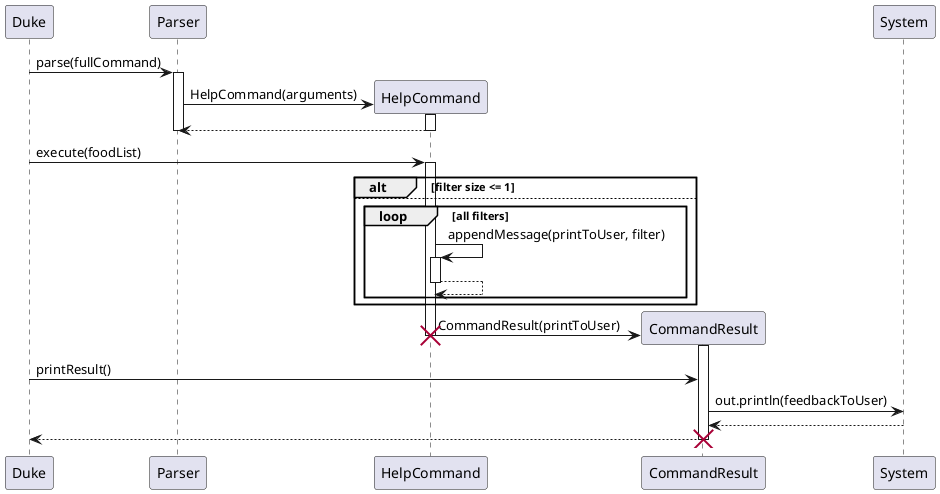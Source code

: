 @startuml
'https://plantuml.com/sequence-diagram



Duke -> Parser: parse(fullCommand)
activate Parser

create HelpCommand as hc
hc <- Parser : HelpCommand(arguments)
activate hc
hc --> Parser
deactivate hc
deactivate Parser



Duke -> hc : execute(foodList)
activate hc

alt filter size <= 1

else
loop all filters
hc -> hc : appendMessage(printToUser, filter)
activate hc
hc --> hc
deactivate hc
end
end

create CommandResult as cr
hc -> cr : CommandResult(printToUser)
activate cr
deactivate hc
destroy hc

Duke -> cr: printResult()
cr->System: out.println(feedbackToUser)


System --> cr
cr --> Duke
deactivate cr
destroy cr

@enduml